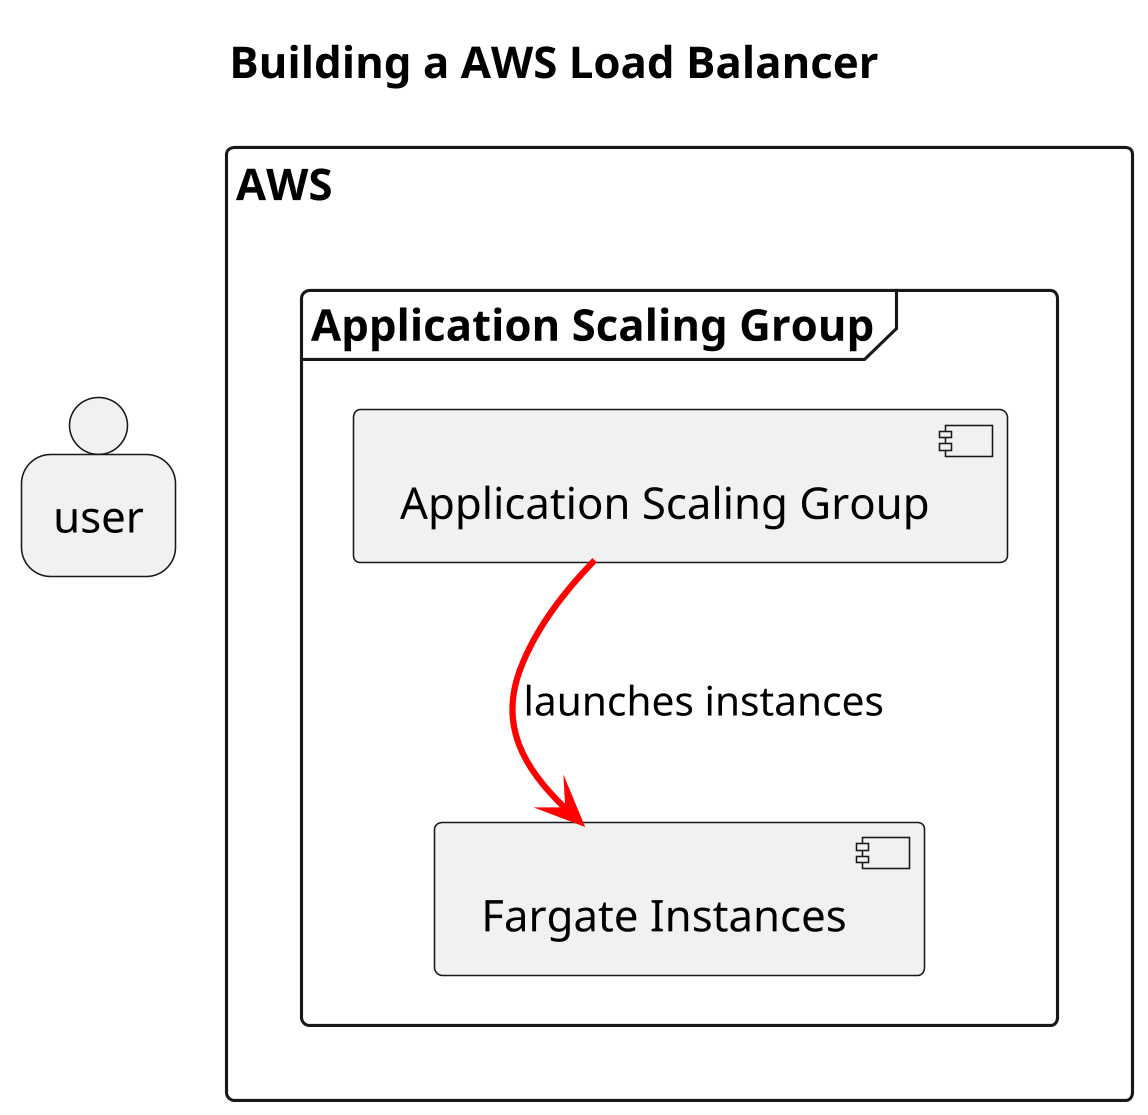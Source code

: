 @startuml lb1fargate
title Building a AWS Load Balancer

top to bottom direction

skinparam dpi 300
skinparam shadowing false
skinparam monochrome false
skinparam componentStyle uml2
skinparam packageStyle rectangle
skinparam packageTitleAlignment left

Person user

package "AWS" {
    frame "Application Scaling Group" {
        [Application Scaling Group] as asg
        [Fargate Instances] as fargate

        asg -[bold,#red]-> fargate : launches instances
    }
}

asg -[hidden]d- fargate

@enduml
